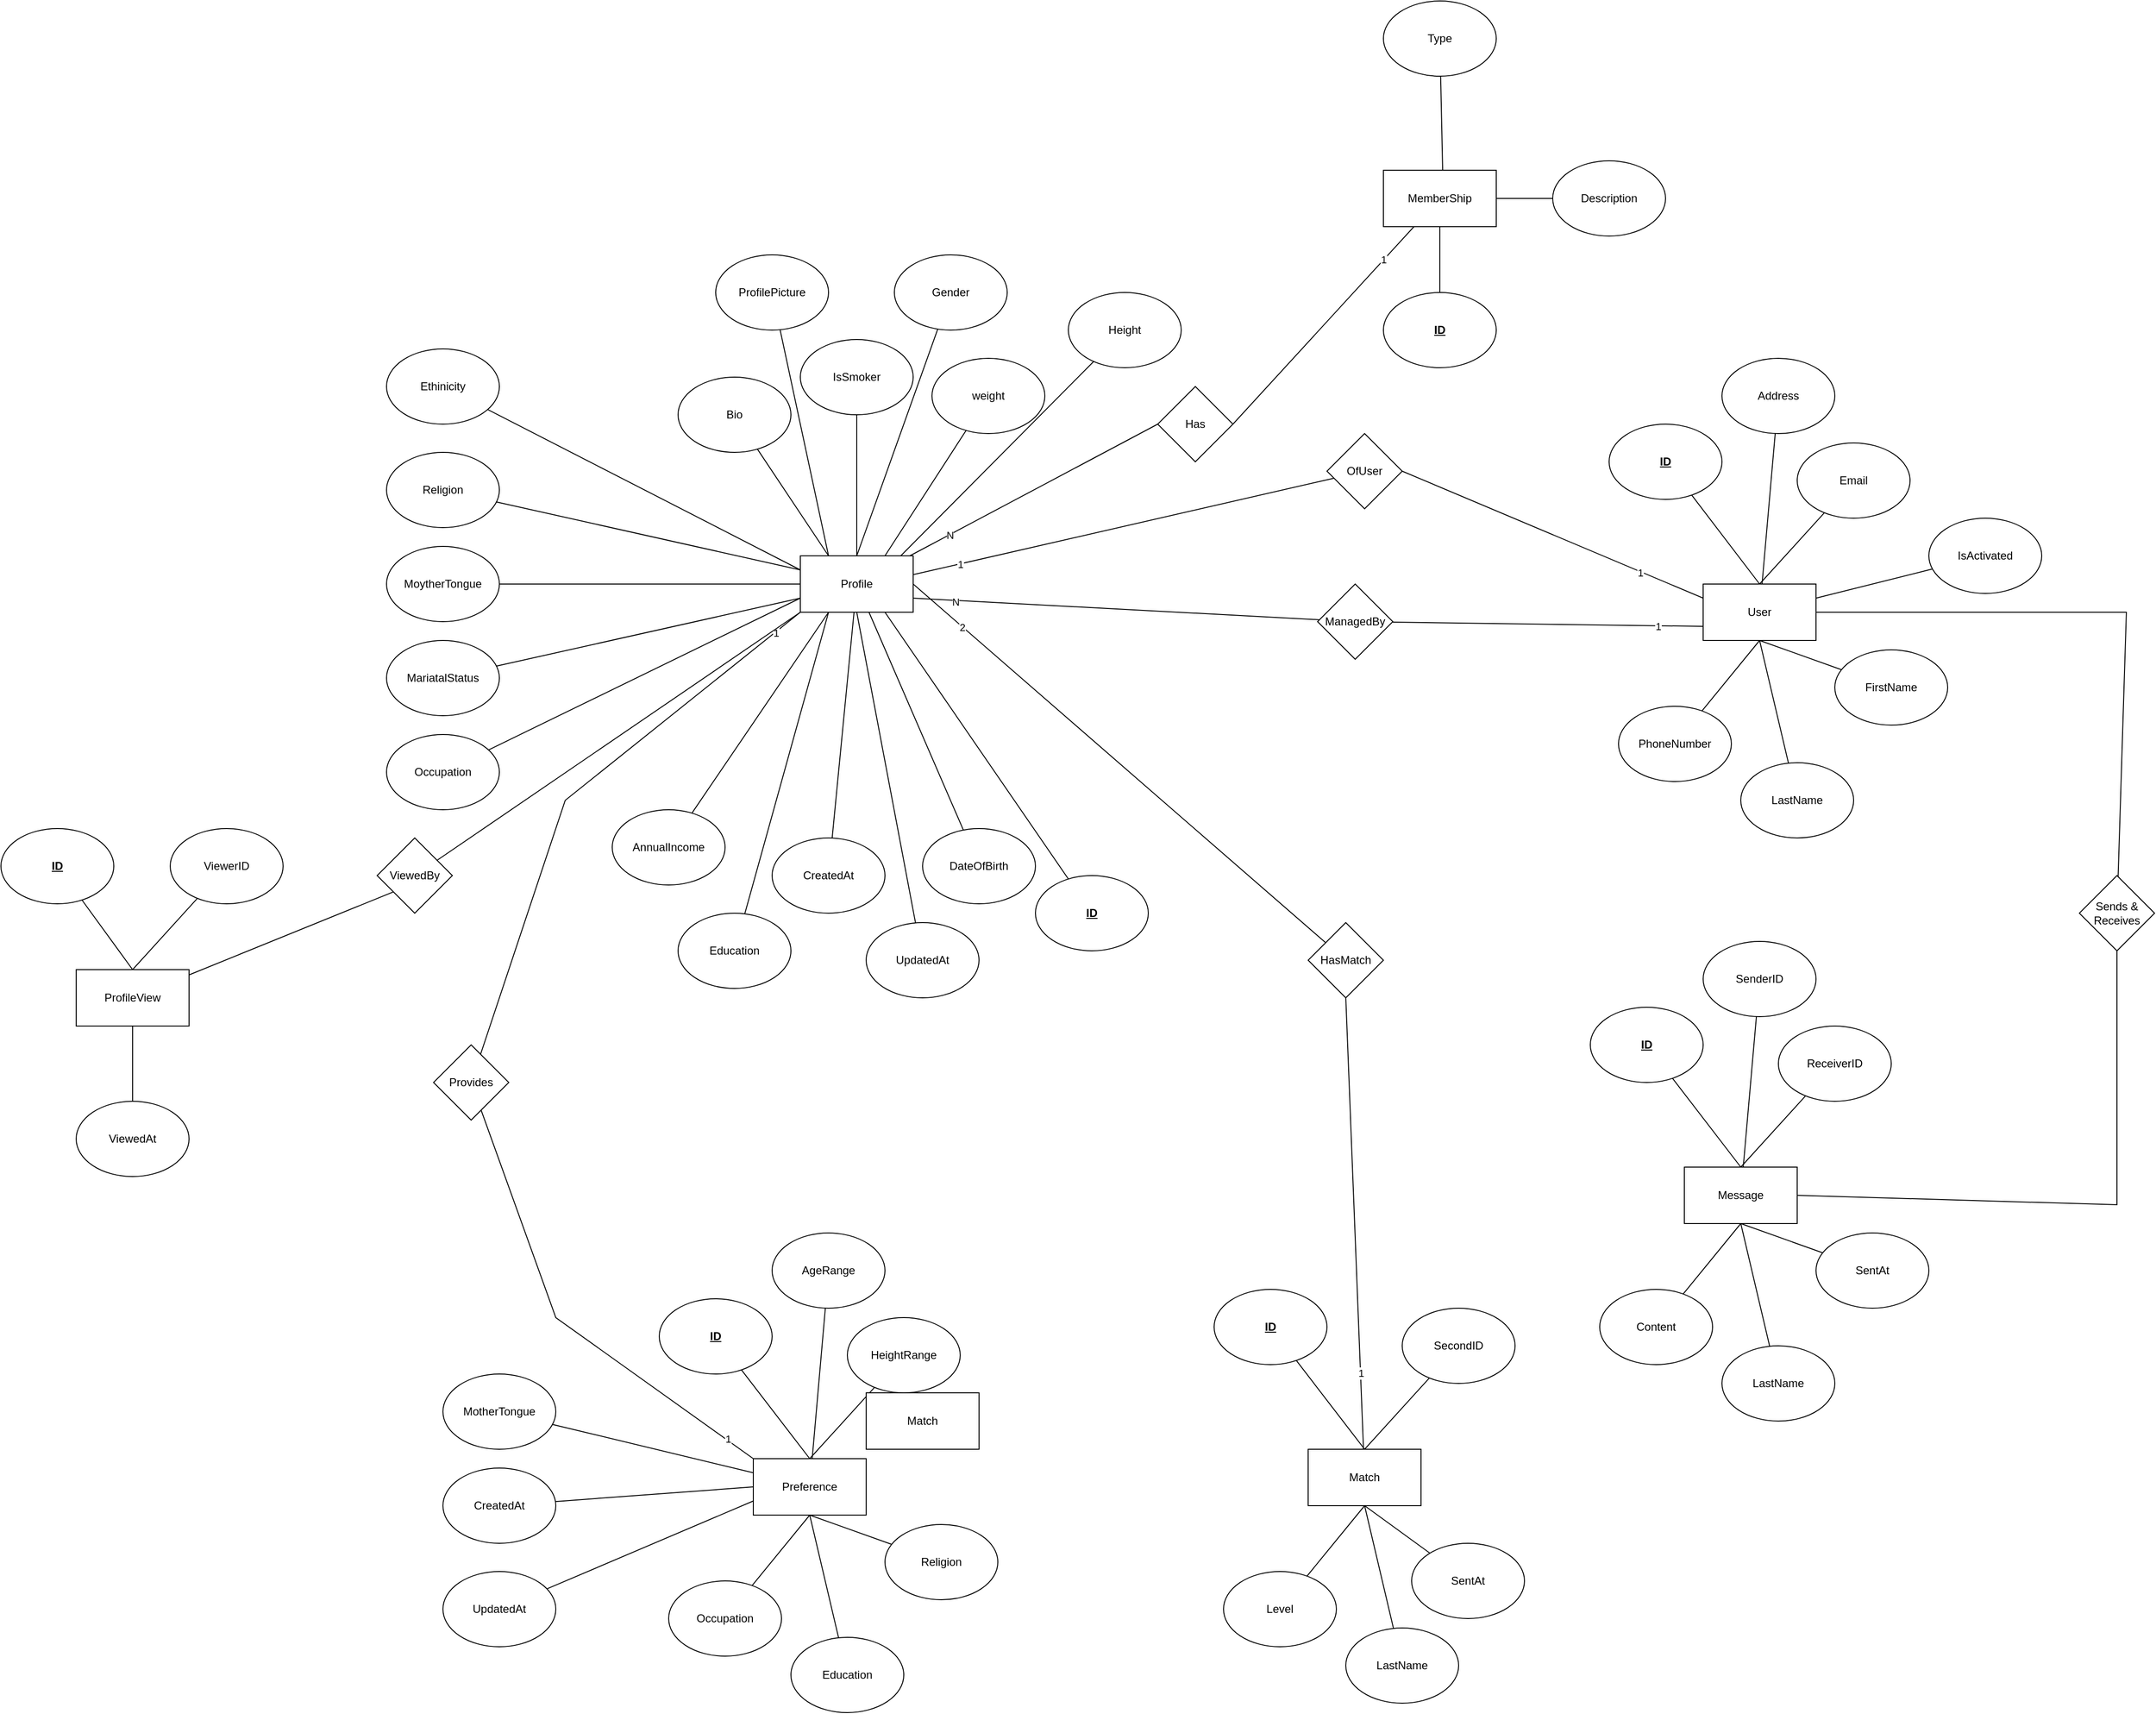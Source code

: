 <mxfile version="24.3.1" type="device">
  <diagram id="R2lEEEUBdFMjLlhIrx00" name="Page-1">
    <mxGraphModel dx="2977" dy="2284" grid="1" gridSize="10" guides="1" tooltips="1" connect="1" arrows="1" fold="1" page="1" pageScale="1" pageWidth="850" pageHeight="1100" math="0" shadow="0" extFonts="Permanent Marker^https://fonts.googleapis.com/css?family=Permanent+Marker">
      <root>
        <mxCell id="0" />
        <mxCell id="1" parent="0" />
        <mxCell id="hpJ25cg99E9ZZXq1IkF3-1" value="Profile" style="rounded=0;whiteSpace=wrap;html=1;" vertex="1" parent="1">
          <mxGeometry x="80" y="520" width="120" height="60" as="geometry" />
        </mxCell>
        <mxCell id="hpJ25cg99E9ZZXq1IkF3-52" style="edgeStyle=none;rounded=0;orthogonalLoop=1;jettySize=auto;html=1;entryX=1;entryY=0.5;entryDx=0;entryDy=0;endArrow=none;endFill=0;exitX=0;exitY=0.25;exitDx=0;exitDy=0;" edge="1" parent="1" source="hpJ25cg99E9ZZXq1IkF3-2" target="hpJ25cg99E9ZZXq1IkF3-50">
          <mxGeometry relative="1" as="geometry" />
        </mxCell>
        <mxCell id="hpJ25cg99E9ZZXq1IkF3-54" value="1" style="edgeLabel;html=1;align=center;verticalAlign=middle;resizable=0;points=[];" vertex="1" connectable="0" parent="hpJ25cg99E9ZZXq1IkF3-52">
          <mxGeometry x="-0.583" y="1" relative="1" as="geometry">
            <mxPoint as="offset" />
          </mxGeometry>
        </mxCell>
        <mxCell id="hpJ25cg99E9ZZXq1IkF3-2" value="User" style="rounded=0;whiteSpace=wrap;html=1;" vertex="1" parent="1">
          <mxGeometry x="1040" y="550" width="120" height="60" as="geometry" />
        </mxCell>
        <mxCell id="hpJ25cg99E9ZZXq1IkF3-32" style="edgeStyle=none;rounded=0;orthogonalLoop=1;jettySize=auto;html=1;entryX=0.75;entryY=1;entryDx=0;entryDy=0;endArrow=none;endFill=0;" edge="1" parent="1" source="hpJ25cg99E9ZZXq1IkF3-3" target="hpJ25cg99E9ZZXq1IkF3-1">
          <mxGeometry relative="1" as="geometry" />
        </mxCell>
        <mxCell id="hpJ25cg99E9ZZXq1IkF3-3" value="&lt;b&gt;&lt;u&gt;ID&lt;/u&gt;&lt;/b&gt;" style="ellipse;whiteSpace=wrap;html=1;" vertex="1" parent="1">
          <mxGeometry x="330" y="860" width="120" height="80" as="geometry" />
        </mxCell>
        <mxCell id="hpJ25cg99E9ZZXq1IkF3-47" style="edgeStyle=none;rounded=0;orthogonalLoop=1;jettySize=auto;html=1;entryX=0.5;entryY=1;entryDx=0;entryDy=0;endArrow=none;endFill=0;" edge="1" parent="1" source="hpJ25cg99E9ZZXq1IkF3-4" target="hpJ25cg99E9ZZXq1IkF3-2">
          <mxGeometry relative="1" as="geometry" />
        </mxCell>
        <mxCell id="hpJ25cg99E9ZZXq1IkF3-4" value="FirstName" style="ellipse;whiteSpace=wrap;html=1;" vertex="1" parent="1">
          <mxGeometry x="1180" y="620" width="120" height="80" as="geometry" />
        </mxCell>
        <mxCell id="hpJ25cg99E9ZZXq1IkF3-42" style="edgeStyle=none;rounded=0;orthogonalLoop=1;jettySize=auto;html=1;entryX=0;entryY=0.25;entryDx=0;entryDy=0;endArrow=none;endFill=0;" edge="1" parent="1" source="hpJ25cg99E9ZZXq1IkF3-5" target="hpJ25cg99E9ZZXq1IkF3-1">
          <mxGeometry relative="1" as="geometry" />
        </mxCell>
        <mxCell id="hpJ25cg99E9ZZXq1IkF3-5" value="Ethinicity" style="ellipse;whiteSpace=wrap;html=1;" vertex="1" parent="1">
          <mxGeometry x="-360" y="300" width="120" height="80" as="geometry" />
        </mxCell>
        <mxCell id="hpJ25cg99E9ZZXq1IkF3-49" style="edgeStyle=none;rounded=0;orthogonalLoop=1;jettySize=auto;html=1;entryX=0.5;entryY=1;entryDx=0;entryDy=0;endArrow=none;endFill=0;" edge="1" parent="1" source="hpJ25cg99E9ZZXq1IkF3-6" target="hpJ25cg99E9ZZXq1IkF3-2">
          <mxGeometry relative="1" as="geometry" />
        </mxCell>
        <mxCell id="hpJ25cg99E9ZZXq1IkF3-6" value="PhoneNumber" style="ellipse;whiteSpace=wrap;html=1;" vertex="1" parent="1">
          <mxGeometry x="950" y="680" width="120" height="80" as="geometry" />
        </mxCell>
        <mxCell id="hpJ25cg99E9ZZXq1IkF3-29" style="edgeStyle=none;rounded=0;orthogonalLoop=1;jettySize=auto;html=1;entryX=0.5;entryY=0;entryDx=0;entryDy=0;endArrow=none;endFill=0;" edge="1" parent="1" source="hpJ25cg99E9ZZXq1IkF3-7" target="hpJ25cg99E9ZZXq1IkF3-1">
          <mxGeometry relative="1" as="geometry" />
        </mxCell>
        <mxCell id="hpJ25cg99E9ZZXq1IkF3-7" value="Gender" style="ellipse;whiteSpace=wrap;html=1;" vertex="1" parent="1">
          <mxGeometry x="180" y="200" width="120" height="80" as="geometry" />
        </mxCell>
        <mxCell id="hpJ25cg99E9ZZXq1IkF3-48" style="edgeStyle=none;rounded=0;orthogonalLoop=1;jettySize=auto;html=1;entryX=0.5;entryY=1;entryDx=0;entryDy=0;endArrow=none;endFill=0;" edge="1" parent="1" source="hpJ25cg99E9ZZXq1IkF3-8" target="hpJ25cg99E9ZZXq1IkF3-2">
          <mxGeometry relative="1" as="geometry" />
        </mxCell>
        <mxCell id="hpJ25cg99E9ZZXq1IkF3-8" value="LastName" style="ellipse;whiteSpace=wrap;html=1;" vertex="1" parent="1">
          <mxGeometry x="1080" y="740" width="120" height="80" as="geometry" />
        </mxCell>
        <mxCell id="hpJ25cg99E9ZZXq1IkF3-33" style="edgeStyle=none;rounded=0;orthogonalLoop=1;jettySize=auto;html=1;endArrow=none;endFill=0;" edge="1" parent="1" source="hpJ25cg99E9ZZXq1IkF3-9" target="hpJ25cg99E9ZZXq1IkF3-1">
          <mxGeometry relative="1" as="geometry" />
        </mxCell>
        <mxCell id="hpJ25cg99E9ZZXq1IkF3-9" value="DateOfBirth" style="ellipse;whiteSpace=wrap;html=1;" vertex="1" parent="1">
          <mxGeometry x="210" y="810" width="120" height="80" as="geometry" />
        </mxCell>
        <mxCell id="hpJ25cg99E9ZZXq1IkF3-45" style="edgeStyle=none;rounded=0;orthogonalLoop=1;jettySize=auto;html=1;entryX=0.5;entryY=0;entryDx=0;entryDy=0;endArrow=none;endFill=0;" edge="1" parent="1" source="hpJ25cg99E9ZZXq1IkF3-10" target="hpJ25cg99E9ZZXq1IkF3-2">
          <mxGeometry relative="1" as="geometry" />
        </mxCell>
        <mxCell id="hpJ25cg99E9ZZXq1IkF3-10" value="Email" style="ellipse;whiteSpace=wrap;html=1;" vertex="1" parent="1">
          <mxGeometry x="1140" y="400" width="120" height="80" as="geometry" />
        </mxCell>
        <mxCell id="hpJ25cg99E9ZZXq1IkF3-41" style="edgeStyle=none;rounded=0;orthogonalLoop=1;jettySize=auto;html=1;entryX=0;entryY=0.25;entryDx=0;entryDy=0;endArrow=none;endFill=0;" edge="1" parent="1" source="hpJ25cg99E9ZZXq1IkF3-11" target="hpJ25cg99E9ZZXq1IkF3-1">
          <mxGeometry relative="1" as="geometry" />
        </mxCell>
        <mxCell id="hpJ25cg99E9ZZXq1IkF3-11" value="Religion" style="ellipse;whiteSpace=wrap;html=1;" vertex="1" parent="1">
          <mxGeometry x="-360" y="410" width="120" height="80" as="geometry" />
        </mxCell>
        <mxCell id="hpJ25cg99E9ZZXq1IkF3-44" style="edgeStyle=none;rounded=0;orthogonalLoop=1;jettySize=auto;html=1;endArrow=none;endFill=0;" edge="1" parent="1" source="hpJ25cg99E9ZZXq1IkF3-12" target="hpJ25cg99E9ZZXq1IkF3-2">
          <mxGeometry relative="1" as="geometry" />
        </mxCell>
        <mxCell id="hpJ25cg99E9ZZXq1IkF3-12" value="Address" style="ellipse;whiteSpace=wrap;html=1;" vertex="1" parent="1">
          <mxGeometry x="1060" y="310" width="120" height="80" as="geometry" />
        </mxCell>
        <mxCell id="hpJ25cg99E9ZZXq1IkF3-40" style="edgeStyle=none;rounded=0;orthogonalLoop=1;jettySize=auto;html=1;entryX=0;entryY=0.5;entryDx=0;entryDy=0;endArrow=none;endFill=0;" edge="1" parent="1" source="hpJ25cg99E9ZZXq1IkF3-13" target="hpJ25cg99E9ZZXq1IkF3-1">
          <mxGeometry relative="1" as="geometry" />
        </mxCell>
        <mxCell id="hpJ25cg99E9ZZXq1IkF3-13" value="MoytherTongue" style="ellipse;whiteSpace=wrap;html=1;" vertex="1" parent="1">
          <mxGeometry x="-360" y="510" width="120" height="80" as="geometry" />
        </mxCell>
        <mxCell id="hpJ25cg99E9ZZXq1IkF3-36" style="edgeStyle=none;rounded=0;orthogonalLoop=1;jettySize=auto;html=1;entryX=0.25;entryY=1;entryDx=0;entryDy=0;endArrow=none;endFill=0;" edge="1" parent="1" source="hpJ25cg99E9ZZXq1IkF3-14" target="hpJ25cg99E9ZZXq1IkF3-1">
          <mxGeometry relative="1" as="geometry" />
        </mxCell>
        <mxCell id="hpJ25cg99E9ZZXq1IkF3-14" value="Education" style="ellipse;whiteSpace=wrap;html=1;" vertex="1" parent="1">
          <mxGeometry x="-50" y="900" width="120" height="80" as="geometry" />
        </mxCell>
        <mxCell id="hpJ25cg99E9ZZXq1IkF3-38" style="edgeStyle=none;rounded=0;orthogonalLoop=1;jettySize=auto;html=1;entryX=0;entryY=0.75;entryDx=0;entryDy=0;endArrow=none;endFill=0;" edge="1" parent="1" source="hpJ25cg99E9ZZXq1IkF3-15" target="hpJ25cg99E9ZZXq1IkF3-1">
          <mxGeometry relative="1" as="geometry" />
        </mxCell>
        <mxCell id="hpJ25cg99E9ZZXq1IkF3-15" value="Occupation" style="ellipse;whiteSpace=wrap;html=1;" vertex="1" parent="1">
          <mxGeometry x="-360" y="710" width="120" height="80" as="geometry" />
        </mxCell>
        <mxCell id="hpJ25cg99E9ZZXq1IkF3-37" style="edgeStyle=none;rounded=0;orthogonalLoop=1;jettySize=auto;html=1;entryX=0.25;entryY=1;entryDx=0;entryDy=0;endArrow=none;endFill=0;" edge="1" parent="1" source="hpJ25cg99E9ZZXq1IkF3-16" target="hpJ25cg99E9ZZXq1IkF3-1">
          <mxGeometry relative="1" as="geometry" />
        </mxCell>
        <mxCell id="hpJ25cg99E9ZZXq1IkF3-16" value="AnnualIncome" style="ellipse;whiteSpace=wrap;html=1;" vertex="1" parent="1">
          <mxGeometry x="-120" y="790" width="120" height="80" as="geometry" />
        </mxCell>
        <mxCell id="hpJ25cg99E9ZZXq1IkF3-31" style="edgeStyle=none;rounded=0;orthogonalLoop=1;jettySize=auto;html=1;entryX=0.888;entryY=0.004;entryDx=0;entryDy=0;endArrow=none;endFill=0;entryPerimeter=0;" edge="1" parent="1" source="hpJ25cg99E9ZZXq1IkF3-17" target="hpJ25cg99E9ZZXq1IkF3-1">
          <mxGeometry relative="1" as="geometry" />
        </mxCell>
        <mxCell id="hpJ25cg99E9ZZXq1IkF3-17" value="Height" style="ellipse;whiteSpace=wrap;html=1;" vertex="1" parent="1">
          <mxGeometry x="365" y="240" width="120" height="80" as="geometry" />
        </mxCell>
        <mxCell id="hpJ25cg99E9ZZXq1IkF3-30" style="edgeStyle=none;rounded=0;orthogonalLoop=1;jettySize=auto;html=1;entryX=0.75;entryY=0;entryDx=0;entryDy=0;endArrow=none;endFill=0;" edge="1" parent="1" source="hpJ25cg99E9ZZXq1IkF3-18" target="hpJ25cg99E9ZZXq1IkF3-1">
          <mxGeometry relative="1" as="geometry" />
        </mxCell>
        <mxCell id="hpJ25cg99E9ZZXq1IkF3-18" value="weight" style="ellipse;whiteSpace=wrap;html=1;" vertex="1" parent="1">
          <mxGeometry x="220" y="310" width="120" height="80" as="geometry" />
        </mxCell>
        <mxCell id="hpJ25cg99E9ZZXq1IkF3-39" style="edgeStyle=none;rounded=0;orthogonalLoop=1;jettySize=auto;html=1;entryX=0;entryY=0.75;entryDx=0;entryDy=0;endArrow=none;endFill=0;" edge="1" parent="1" source="hpJ25cg99E9ZZXq1IkF3-19" target="hpJ25cg99E9ZZXq1IkF3-1">
          <mxGeometry relative="1" as="geometry" />
        </mxCell>
        <mxCell id="hpJ25cg99E9ZZXq1IkF3-19" value="MariatalStatus" style="ellipse;whiteSpace=wrap;html=1;" vertex="1" parent="1">
          <mxGeometry x="-360" y="610" width="120" height="80" as="geometry" />
        </mxCell>
        <mxCell id="hpJ25cg99E9ZZXq1IkF3-27" style="edgeStyle=none;rounded=0;orthogonalLoop=1;jettySize=auto;html=1;entryX=0.25;entryY=0;entryDx=0;entryDy=0;endArrow=none;endFill=0;" edge="1" parent="1" source="hpJ25cg99E9ZZXq1IkF3-20" target="hpJ25cg99E9ZZXq1IkF3-1">
          <mxGeometry relative="1" as="geometry" />
        </mxCell>
        <mxCell id="hpJ25cg99E9ZZXq1IkF3-20" value="ProfilePicture" style="ellipse;whiteSpace=wrap;html=1;" vertex="1" parent="1">
          <mxGeometry x="-10" y="200" width="120" height="80" as="geometry" />
        </mxCell>
        <mxCell id="hpJ25cg99E9ZZXq1IkF3-26" style="edgeStyle=none;rounded=0;orthogonalLoop=1;jettySize=auto;html=1;entryX=0.25;entryY=0;entryDx=0;entryDy=0;endArrow=none;endFill=0;" edge="1" parent="1" source="hpJ25cg99E9ZZXq1IkF3-21" target="hpJ25cg99E9ZZXq1IkF3-1">
          <mxGeometry relative="1" as="geometry" />
        </mxCell>
        <mxCell id="hpJ25cg99E9ZZXq1IkF3-21" value="Bio" style="ellipse;whiteSpace=wrap;html=1;" vertex="1" parent="1">
          <mxGeometry x="-50" y="330" width="120" height="80" as="geometry" />
        </mxCell>
        <mxCell id="hpJ25cg99E9ZZXq1IkF3-35" style="edgeStyle=none;rounded=0;orthogonalLoop=1;jettySize=auto;html=1;endArrow=none;endFill=0;" edge="1" parent="1" source="hpJ25cg99E9ZZXq1IkF3-22" target="hpJ25cg99E9ZZXq1IkF3-1">
          <mxGeometry relative="1" as="geometry" />
        </mxCell>
        <mxCell id="hpJ25cg99E9ZZXq1IkF3-22" value="CreatedAt" style="ellipse;whiteSpace=wrap;html=1;" vertex="1" parent="1">
          <mxGeometry x="50" y="820" width="120" height="80" as="geometry" />
        </mxCell>
        <mxCell id="hpJ25cg99E9ZZXq1IkF3-34" style="edgeStyle=none;rounded=0;orthogonalLoop=1;jettySize=auto;html=1;entryX=0.5;entryY=1;entryDx=0;entryDy=0;endArrow=none;endFill=0;" edge="1" parent="1" source="hpJ25cg99E9ZZXq1IkF3-23" target="hpJ25cg99E9ZZXq1IkF3-1">
          <mxGeometry relative="1" as="geometry" />
        </mxCell>
        <mxCell id="hpJ25cg99E9ZZXq1IkF3-23" value="UpdatedAt" style="ellipse;whiteSpace=wrap;html=1;" vertex="1" parent="1">
          <mxGeometry x="150" y="910" width="120" height="80" as="geometry" />
        </mxCell>
        <mxCell id="hpJ25cg99E9ZZXq1IkF3-28" style="edgeStyle=none;rounded=0;orthogonalLoop=1;jettySize=auto;html=1;entryX=0.5;entryY=0;entryDx=0;entryDy=0;endArrow=none;endFill=0;" edge="1" parent="1" source="hpJ25cg99E9ZZXq1IkF3-24" target="hpJ25cg99E9ZZXq1IkF3-1">
          <mxGeometry relative="1" as="geometry" />
        </mxCell>
        <mxCell id="hpJ25cg99E9ZZXq1IkF3-24" value="IsSmoker" style="ellipse;whiteSpace=wrap;html=1;" vertex="1" parent="1">
          <mxGeometry x="80" y="290" width="120" height="80" as="geometry" />
        </mxCell>
        <mxCell id="hpJ25cg99E9ZZXq1IkF3-25" value="&lt;b&gt;&lt;u&gt;ID&lt;/u&gt;&lt;/b&gt;" style="ellipse;whiteSpace=wrap;html=1;" vertex="1" parent="1">
          <mxGeometry x="940" y="380" width="120" height="80" as="geometry" />
        </mxCell>
        <mxCell id="hpJ25cg99E9ZZXq1IkF3-51" style="edgeStyle=none;rounded=0;orthogonalLoop=1;jettySize=auto;html=1;endArrow=none;endFill=0;" edge="1" parent="1" source="hpJ25cg99E9ZZXq1IkF3-50">
          <mxGeometry relative="1" as="geometry">
            <mxPoint x="200" y="540" as="targetPoint" />
          </mxGeometry>
        </mxCell>
        <mxCell id="hpJ25cg99E9ZZXq1IkF3-53" value="1" style="edgeLabel;html=1;align=center;verticalAlign=middle;resizable=0;points=[];" vertex="1" connectable="0" parent="hpJ25cg99E9ZZXq1IkF3-51">
          <mxGeometry x="0.779" relative="1" as="geometry">
            <mxPoint as="offset" />
          </mxGeometry>
        </mxCell>
        <mxCell id="hpJ25cg99E9ZZXq1IkF3-50" value="OfUser" style="rhombus;whiteSpace=wrap;html=1;" vertex="1" parent="1">
          <mxGeometry x="640" y="390" width="80" height="80" as="geometry" />
        </mxCell>
        <mxCell id="hpJ25cg99E9ZZXq1IkF3-56" style="edgeStyle=none;rounded=0;orthogonalLoop=1;jettySize=auto;html=1;entryX=0;entryY=0.75;entryDx=0;entryDy=0;endArrow=none;endFill=0;" edge="1" parent="1" source="hpJ25cg99E9ZZXq1IkF3-55" target="hpJ25cg99E9ZZXq1IkF3-2">
          <mxGeometry relative="1" as="geometry" />
        </mxCell>
        <mxCell id="hpJ25cg99E9ZZXq1IkF3-58" value="1" style="edgeLabel;html=1;align=center;verticalAlign=middle;resizable=0;points=[];" vertex="1" connectable="0" parent="hpJ25cg99E9ZZXq1IkF3-56">
          <mxGeometry x="0.712" relative="1" as="geometry">
            <mxPoint x="-1" as="offset" />
          </mxGeometry>
        </mxCell>
        <mxCell id="hpJ25cg99E9ZZXq1IkF3-55" value="ManagedBy" style="rhombus;whiteSpace=wrap;html=1;" vertex="1" parent="1">
          <mxGeometry x="630" y="550" width="80" height="80" as="geometry" />
        </mxCell>
        <mxCell id="hpJ25cg99E9ZZXq1IkF3-57" style="edgeStyle=none;rounded=0;orthogonalLoop=1;jettySize=auto;html=1;entryX=1;entryY=0.75;entryDx=0;entryDy=0;endArrow=none;endFill=0;" edge="1" parent="1" source="hpJ25cg99E9ZZXq1IkF3-55" target="hpJ25cg99E9ZZXq1IkF3-1">
          <mxGeometry relative="1" as="geometry" />
        </mxCell>
        <mxCell id="hpJ25cg99E9ZZXq1IkF3-59" value="N" style="edgeLabel;html=1;align=center;verticalAlign=middle;resizable=0;points=[];" vertex="1" connectable="0" parent="hpJ25cg99E9ZZXq1IkF3-57">
          <mxGeometry x="0.791" y="1" relative="1" as="geometry">
            <mxPoint as="offset" />
          </mxGeometry>
        </mxCell>
        <mxCell id="hpJ25cg99E9ZZXq1IkF3-74" value="Preference" style="rounded=0;whiteSpace=wrap;html=1;" vertex="1" parent="1">
          <mxGeometry x="30" y="1480" width="120" height="60" as="geometry" />
        </mxCell>
        <mxCell id="hpJ25cg99E9ZZXq1IkF3-75" style="edgeStyle=none;rounded=0;orthogonalLoop=1;jettySize=auto;html=1;entryX=0.5;entryY=1;entryDx=0;entryDy=0;endArrow=none;endFill=0;" edge="1" source="hpJ25cg99E9ZZXq1IkF3-76" target="hpJ25cg99E9ZZXq1IkF3-74" parent="1">
          <mxGeometry relative="1" as="geometry" />
        </mxCell>
        <mxCell id="hpJ25cg99E9ZZXq1IkF3-76" value="Religion" style="ellipse;whiteSpace=wrap;html=1;" vertex="1" parent="1">
          <mxGeometry x="170" y="1550" width="120" height="80" as="geometry" />
        </mxCell>
        <mxCell id="hpJ25cg99E9ZZXq1IkF3-77" style="edgeStyle=none;rounded=0;orthogonalLoop=1;jettySize=auto;html=1;entryX=0.5;entryY=1;entryDx=0;entryDy=0;endArrow=none;endFill=0;" edge="1" source="hpJ25cg99E9ZZXq1IkF3-78" target="hpJ25cg99E9ZZXq1IkF3-74" parent="1">
          <mxGeometry relative="1" as="geometry" />
        </mxCell>
        <mxCell id="hpJ25cg99E9ZZXq1IkF3-78" value="Occupation" style="ellipse;whiteSpace=wrap;html=1;" vertex="1" parent="1">
          <mxGeometry x="-60" y="1610" width="120" height="80" as="geometry" />
        </mxCell>
        <mxCell id="hpJ25cg99E9ZZXq1IkF3-79" style="edgeStyle=none;rounded=0;orthogonalLoop=1;jettySize=auto;html=1;entryX=0.5;entryY=1;entryDx=0;entryDy=0;endArrow=none;endFill=0;" edge="1" source="hpJ25cg99E9ZZXq1IkF3-80" target="hpJ25cg99E9ZZXq1IkF3-74" parent="1">
          <mxGeometry relative="1" as="geometry" />
        </mxCell>
        <mxCell id="hpJ25cg99E9ZZXq1IkF3-80" value="Education" style="ellipse;whiteSpace=wrap;html=1;" vertex="1" parent="1">
          <mxGeometry x="70" y="1670" width="120" height="80" as="geometry" />
        </mxCell>
        <mxCell id="hpJ25cg99E9ZZXq1IkF3-81" style="edgeStyle=none;rounded=0;orthogonalLoop=1;jettySize=auto;html=1;entryX=0.5;entryY=0;entryDx=0;entryDy=0;endArrow=none;endFill=0;" edge="1" source="hpJ25cg99E9ZZXq1IkF3-82" target="hpJ25cg99E9ZZXq1IkF3-74" parent="1">
          <mxGeometry relative="1" as="geometry" />
        </mxCell>
        <mxCell id="hpJ25cg99E9ZZXq1IkF3-82" value="HeightRange" style="ellipse;whiteSpace=wrap;html=1;" vertex="1" parent="1">
          <mxGeometry x="130" y="1330" width="120" height="80" as="geometry" />
        </mxCell>
        <mxCell id="hpJ25cg99E9ZZXq1IkF3-83" style="edgeStyle=none;rounded=0;orthogonalLoop=1;jettySize=auto;html=1;endArrow=none;endFill=0;" edge="1" source="hpJ25cg99E9ZZXq1IkF3-84" target="hpJ25cg99E9ZZXq1IkF3-74" parent="1">
          <mxGeometry relative="1" as="geometry" />
        </mxCell>
        <mxCell id="hpJ25cg99E9ZZXq1IkF3-84" value="AgeRange" style="ellipse;whiteSpace=wrap;html=1;" vertex="1" parent="1">
          <mxGeometry x="50" y="1240" width="120" height="80" as="geometry" />
        </mxCell>
        <mxCell id="hpJ25cg99E9ZZXq1IkF3-85" style="edgeStyle=none;rounded=0;orthogonalLoop=1;jettySize=auto;html=1;entryX=0.5;entryY=0;entryDx=0;entryDy=0;endArrow=none;endFill=0;" edge="1" source="hpJ25cg99E9ZZXq1IkF3-86" target="hpJ25cg99E9ZZXq1IkF3-74" parent="1">
          <mxGeometry relative="1" as="geometry" />
        </mxCell>
        <mxCell id="hpJ25cg99E9ZZXq1IkF3-86" value="&lt;b&gt;&lt;u&gt;ID&lt;/u&gt;&lt;/b&gt;" style="ellipse;whiteSpace=wrap;html=1;" vertex="1" parent="1">
          <mxGeometry x="-70" y="1310" width="120" height="80" as="geometry" />
        </mxCell>
        <mxCell id="hpJ25cg99E9ZZXq1IkF3-90" style="edgeStyle=none;rounded=0;orthogonalLoop=1;jettySize=auto;html=1;entryX=0;entryY=0.5;entryDx=0;entryDy=0;endArrow=none;endFill=0;" edge="1" parent="1" source="hpJ25cg99E9ZZXq1IkF3-87" target="hpJ25cg99E9ZZXq1IkF3-74">
          <mxGeometry relative="1" as="geometry" />
        </mxCell>
        <mxCell id="hpJ25cg99E9ZZXq1IkF3-87" value="CreatedAt" style="ellipse;whiteSpace=wrap;html=1;" vertex="1" parent="1">
          <mxGeometry x="-300" y="1490" width="120" height="80" as="geometry" />
        </mxCell>
        <mxCell id="hpJ25cg99E9ZZXq1IkF3-91" style="edgeStyle=none;rounded=0;orthogonalLoop=1;jettySize=auto;html=1;entryX=0;entryY=0.25;entryDx=0;entryDy=0;endArrow=none;endFill=0;" edge="1" parent="1" source="hpJ25cg99E9ZZXq1IkF3-88" target="hpJ25cg99E9ZZXq1IkF3-74">
          <mxGeometry relative="1" as="geometry" />
        </mxCell>
        <mxCell id="hpJ25cg99E9ZZXq1IkF3-88" value="MotherTongue" style="ellipse;whiteSpace=wrap;html=1;" vertex="1" parent="1">
          <mxGeometry x="-300" y="1390" width="120" height="80" as="geometry" />
        </mxCell>
        <mxCell id="hpJ25cg99E9ZZXq1IkF3-92" style="edgeStyle=none;rounded=0;orthogonalLoop=1;jettySize=auto;html=1;entryX=0;entryY=0.75;entryDx=0;entryDy=0;endArrow=none;endFill=0;" edge="1" parent="1" source="hpJ25cg99E9ZZXq1IkF3-89" target="hpJ25cg99E9ZZXq1IkF3-74">
          <mxGeometry relative="1" as="geometry" />
        </mxCell>
        <mxCell id="hpJ25cg99E9ZZXq1IkF3-89" value="UpdatedAt" style="ellipse;whiteSpace=wrap;html=1;" vertex="1" parent="1">
          <mxGeometry x="-300" y="1600" width="120" height="80" as="geometry" />
        </mxCell>
        <mxCell id="hpJ25cg99E9ZZXq1IkF3-109" style="edgeStyle=none;rounded=0;orthogonalLoop=1;jettySize=auto;html=1;entryX=0;entryY=1;entryDx=0;entryDy=0;endArrow=none;endFill=0;" edge="1" parent="1" source="hpJ25cg99E9ZZXq1IkF3-108" target="hpJ25cg99E9ZZXq1IkF3-1">
          <mxGeometry relative="1" as="geometry">
            <Array as="points">
              <mxPoint x="-170" y="780" />
            </Array>
          </mxGeometry>
        </mxCell>
        <mxCell id="hpJ25cg99E9ZZXq1IkF3-111" value="1" style="edgeLabel;html=1;align=center;verticalAlign=middle;resizable=0;points=[];" vertex="1" connectable="0" parent="hpJ25cg99E9ZZXq1IkF3-109">
          <mxGeometry x="0.886" y="-1" relative="1" as="geometry">
            <mxPoint as="offset" />
          </mxGeometry>
        </mxCell>
        <mxCell id="hpJ25cg99E9ZZXq1IkF3-110" style="edgeStyle=none;rounded=0;orthogonalLoop=1;jettySize=auto;html=1;entryX=0;entryY=0;entryDx=0;entryDy=0;endArrow=none;endFill=0;" edge="1" parent="1" source="hpJ25cg99E9ZZXq1IkF3-108" target="hpJ25cg99E9ZZXq1IkF3-74">
          <mxGeometry relative="1" as="geometry">
            <Array as="points">
              <mxPoint x="-180" y="1330" />
            </Array>
          </mxGeometry>
        </mxCell>
        <mxCell id="hpJ25cg99E9ZZXq1IkF3-112" value="1" style="edgeLabel;html=1;align=center;verticalAlign=middle;resizable=0;points=[];" vertex="1" connectable="0" parent="hpJ25cg99E9ZZXq1IkF3-110">
          <mxGeometry x="0.859" y="2" relative="1" as="geometry">
            <mxPoint as="offset" />
          </mxGeometry>
        </mxCell>
        <mxCell id="hpJ25cg99E9ZZXq1IkF3-108" value="Provides" style="rhombus;whiteSpace=wrap;html=1;" vertex="1" parent="1">
          <mxGeometry x="-310" y="1040" width="80" height="80" as="geometry" />
        </mxCell>
        <mxCell id="hpJ25cg99E9ZZXq1IkF3-115" value="Message" style="rounded=0;whiteSpace=wrap;html=1;" vertex="1" parent="1">
          <mxGeometry x="1020" y="1170" width="120" height="60" as="geometry" />
        </mxCell>
        <mxCell id="hpJ25cg99E9ZZXq1IkF3-116" style="edgeStyle=none;rounded=0;orthogonalLoop=1;jettySize=auto;html=1;entryX=0.5;entryY=1;entryDx=0;entryDy=0;endArrow=none;endFill=0;" edge="1" parent="1" source="hpJ25cg99E9ZZXq1IkF3-117" target="hpJ25cg99E9ZZXq1IkF3-115">
          <mxGeometry relative="1" as="geometry" />
        </mxCell>
        <mxCell id="hpJ25cg99E9ZZXq1IkF3-117" value="SentAt" style="ellipse;whiteSpace=wrap;html=1;" vertex="1" parent="1">
          <mxGeometry x="1160" y="1240" width="120" height="80" as="geometry" />
        </mxCell>
        <mxCell id="hpJ25cg99E9ZZXq1IkF3-118" style="edgeStyle=none;rounded=0;orthogonalLoop=1;jettySize=auto;html=1;entryX=0.5;entryY=1;entryDx=0;entryDy=0;endArrow=none;endFill=0;" edge="1" parent="1" source="hpJ25cg99E9ZZXq1IkF3-119" target="hpJ25cg99E9ZZXq1IkF3-115">
          <mxGeometry relative="1" as="geometry" />
        </mxCell>
        <mxCell id="hpJ25cg99E9ZZXq1IkF3-119" value="Content" style="ellipse;whiteSpace=wrap;html=1;" vertex="1" parent="1">
          <mxGeometry x="930" y="1300" width="120" height="80" as="geometry" />
        </mxCell>
        <mxCell id="hpJ25cg99E9ZZXq1IkF3-120" style="edgeStyle=none;rounded=0;orthogonalLoop=1;jettySize=auto;html=1;entryX=0.5;entryY=1;entryDx=0;entryDy=0;endArrow=none;endFill=0;" edge="1" parent="1" source="hpJ25cg99E9ZZXq1IkF3-121" target="hpJ25cg99E9ZZXq1IkF3-115">
          <mxGeometry relative="1" as="geometry" />
        </mxCell>
        <mxCell id="hpJ25cg99E9ZZXq1IkF3-121" value="LastName" style="ellipse;whiteSpace=wrap;html=1;" vertex="1" parent="1">
          <mxGeometry x="1060" y="1360" width="120" height="80" as="geometry" />
        </mxCell>
        <mxCell id="hpJ25cg99E9ZZXq1IkF3-122" style="edgeStyle=none;rounded=0;orthogonalLoop=1;jettySize=auto;html=1;entryX=0.5;entryY=0;entryDx=0;entryDy=0;endArrow=none;endFill=0;" edge="1" parent="1" source="hpJ25cg99E9ZZXq1IkF3-123" target="hpJ25cg99E9ZZXq1IkF3-115">
          <mxGeometry relative="1" as="geometry" />
        </mxCell>
        <mxCell id="hpJ25cg99E9ZZXq1IkF3-123" value="ReceiverID" style="ellipse;whiteSpace=wrap;html=1;" vertex="1" parent="1">
          <mxGeometry x="1120" y="1020" width="120" height="80" as="geometry" />
        </mxCell>
        <mxCell id="hpJ25cg99E9ZZXq1IkF3-124" style="edgeStyle=none;rounded=0;orthogonalLoop=1;jettySize=auto;html=1;endArrow=none;endFill=0;" edge="1" parent="1" source="hpJ25cg99E9ZZXq1IkF3-125" target="hpJ25cg99E9ZZXq1IkF3-115">
          <mxGeometry relative="1" as="geometry" />
        </mxCell>
        <mxCell id="hpJ25cg99E9ZZXq1IkF3-125" value="SenderID" style="ellipse;whiteSpace=wrap;html=1;" vertex="1" parent="1">
          <mxGeometry x="1040" y="930" width="120" height="80" as="geometry" />
        </mxCell>
        <mxCell id="hpJ25cg99E9ZZXq1IkF3-126" style="edgeStyle=none;rounded=0;orthogonalLoop=1;jettySize=auto;html=1;entryX=0.5;entryY=0;entryDx=0;entryDy=0;endArrow=none;endFill=0;" edge="1" parent="1" source="hpJ25cg99E9ZZXq1IkF3-127" target="hpJ25cg99E9ZZXq1IkF3-115">
          <mxGeometry relative="1" as="geometry" />
        </mxCell>
        <mxCell id="hpJ25cg99E9ZZXq1IkF3-127" value="&lt;b&gt;&lt;u&gt;ID&lt;/u&gt;&lt;/b&gt;" style="ellipse;whiteSpace=wrap;html=1;" vertex="1" parent="1">
          <mxGeometry x="920" y="1000" width="120" height="80" as="geometry" />
        </mxCell>
        <mxCell id="hpJ25cg99E9ZZXq1IkF3-130" style="edgeStyle=none;rounded=0;orthogonalLoop=1;jettySize=auto;html=1;entryX=1;entryY=0.5;entryDx=0;entryDy=0;endArrow=none;endFill=0;" edge="1" parent="1" source="hpJ25cg99E9ZZXq1IkF3-129" target="hpJ25cg99E9ZZXq1IkF3-2">
          <mxGeometry relative="1" as="geometry">
            <Array as="points">
              <mxPoint x="1490" y="580" />
            </Array>
          </mxGeometry>
        </mxCell>
        <mxCell id="hpJ25cg99E9ZZXq1IkF3-131" style="edgeStyle=none;rounded=0;orthogonalLoop=1;jettySize=auto;html=1;entryX=1;entryY=0.5;entryDx=0;entryDy=0;endArrow=none;endFill=0;" edge="1" parent="1" source="hpJ25cg99E9ZZXq1IkF3-129" target="hpJ25cg99E9ZZXq1IkF3-115">
          <mxGeometry relative="1" as="geometry">
            <Array as="points">
              <mxPoint x="1480" y="1210" />
            </Array>
          </mxGeometry>
        </mxCell>
        <mxCell id="hpJ25cg99E9ZZXq1IkF3-129" value="Sends &amp;amp; Receives" style="rhombus;whiteSpace=wrap;html=1;" vertex="1" parent="1">
          <mxGeometry x="1440" y="860" width="80" height="80" as="geometry" />
        </mxCell>
        <mxCell id="hpJ25cg99E9ZZXq1IkF3-133" style="edgeStyle=none;rounded=0;orthogonalLoop=1;jettySize=auto;html=1;entryX=1;entryY=0.25;entryDx=0;entryDy=0;endArrow=none;endFill=0;" edge="1" parent="1" source="hpJ25cg99E9ZZXq1IkF3-132" target="hpJ25cg99E9ZZXq1IkF3-2">
          <mxGeometry relative="1" as="geometry" />
        </mxCell>
        <mxCell id="hpJ25cg99E9ZZXq1IkF3-132" value="IsActivated" style="ellipse;whiteSpace=wrap;html=1;" vertex="1" parent="1">
          <mxGeometry x="1280" y="480" width="120" height="80" as="geometry" />
        </mxCell>
        <mxCell id="hpJ25cg99E9ZZXq1IkF3-149" style="edgeStyle=none;rounded=0;orthogonalLoop=1;jettySize=auto;html=1;entryX=1;entryY=0.5;entryDx=0;entryDy=0;endArrow=none;endFill=0;" edge="1" parent="1" source="hpJ25cg99E9ZZXq1IkF3-136" target="hpJ25cg99E9ZZXq1IkF3-150">
          <mxGeometry relative="1" as="geometry" />
        </mxCell>
        <mxCell id="hpJ25cg99E9ZZXq1IkF3-153" value="1" style="edgeLabel;html=1;align=center;verticalAlign=middle;resizable=0;points=[];" vertex="1" connectable="0" parent="hpJ25cg99E9ZZXq1IkF3-149">
          <mxGeometry x="-0.659" y="-2" relative="1" as="geometry">
            <mxPoint x="1" as="offset" />
          </mxGeometry>
        </mxCell>
        <mxCell id="hpJ25cg99E9ZZXq1IkF3-136" value="MemberShip" style="rounded=0;whiteSpace=wrap;html=1;" vertex="1" parent="1">
          <mxGeometry x="700" y="110" width="120" height="60" as="geometry" />
        </mxCell>
        <mxCell id="hpJ25cg99E9ZZXq1IkF3-141" style="edgeStyle=none;rounded=0;orthogonalLoop=1;jettySize=auto;html=1;endArrow=none;endFill=0;exitX=0.731;exitY=0.941;exitDx=0;exitDy=0;exitPerimeter=0;" edge="1" parent="1" source="hpJ25cg99E9ZZXq1IkF3-25">
          <mxGeometry relative="1" as="geometry">
            <mxPoint x="1100" y="550" as="targetPoint" />
            <mxPoint x="1037.379" y="465.593" as="sourcePoint" />
          </mxGeometry>
        </mxCell>
        <mxCell id="hpJ25cg99E9ZZXq1IkF3-143" style="edgeStyle=none;rounded=0;orthogonalLoop=1;jettySize=auto;html=1;entryX=1;entryY=0.5;entryDx=0;entryDy=0;endArrow=none;endFill=0;" edge="1" source="hpJ25cg99E9ZZXq1IkF3-144" parent="1" target="hpJ25cg99E9ZZXq1IkF3-136">
          <mxGeometry relative="1" as="geometry">
            <mxPoint x="760" y="110" as="targetPoint" />
          </mxGeometry>
        </mxCell>
        <mxCell id="hpJ25cg99E9ZZXq1IkF3-144" value="Description" style="ellipse;whiteSpace=wrap;html=1;" vertex="1" parent="1">
          <mxGeometry x="880" y="100" width="120" height="80" as="geometry" />
        </mxCell>
        <mxCell id="hpJ25cg99E9ZZXq1IkF3-145" style="edgeStyle=none;rounded=0;orthogonalLoop=1;jettySize=auto;html=1;endArrow=none;endFill=0;" edge="1" source="hpJ25cg99E9ZZXq1IkF3-146" parent="1">
          <mxGeometry relative="1" as="geometry">
            <mxPoint x="763" y="110" as="targetPoint" />
          </mxGeometry>
        </mxCell>
        <mxCell id="hpJ25cg99E9ZZXq1IkF3-146" value="Type" style="ellipse;whiteSpace=wrap;html=1;" vertex="1" parent="1">
          <mxGeometry x="700" y="-70" width="120" height="80" as="geometry" />
        </mxCell>
        <mxCell id="hpJ25cg99E9ZZXq1IkF3-147" style="edgeStyle=none;rounded=0;orthogonalLoop=1;jettySize=auto;html=1;entryX=0.5;entryY=1;entryDx=0;entryDy=0;endArrow=none;endFill=0;" edge="1" source="hpJ25cg99E9ZZXq1IkF3-148" parent="1" target="hpJ25cg99E9ZZXq1IkF3-136">
          <mxGeometry relative="1" as="geometry">
            <mxPoint x="760" y="110" as="targetPoint" />
          </mxGeometry>
        </mxCell>
        <mxCell id="hpJ25cg99E9ZZXq1IkF3-148" value="&lt;b&gt;&lt;u&gt;ID&lt;/u&gt;&lt;/b&gt;" style="ellipse;whiteSpace=wrap;html=1;" vertex="1" parent="1">
          <mxGeometry x="700" y="240" width="120" height="80" as="geometry" />
        </mxCell>
        <mxCell id="hpJ25cg99E9ZZXq1IkF3-151" style="edgeStyle=none;rounded=0;orthogonalLoop=1;jettySize=auto;html=1;endArrow=none;endFill=0;exitX=0;exitY=0.5;exitDx=0;exitDy=0;" edge="1" parent="1" source="hpJ25cg99E9ZZXq1IkF3-150" target="hpJ25cg99E9ZZXq1IkF3-1">
          <mxGeometry relative="1" as="geometry" />
        </mxCell>
        <mxCell id="hpJ25cg99E9ZZXq1IkF3-152" value="N" style="edgeLabel;html=1;align=center;verticalAlign=middle;resizable=0;points=[];" vertex="1" connectable="0" parent="hpJ25cg99E9ZZXq1IkF3-151">
          <mxGeometry x="0.681" relative="1" as="geometry">
            <mxPoint as="offset" />
          </mxGeometry>
        </mxCell>
        <mxCell id="hpJ25cg99E9ZZXq1IkF3-150" value="Has" style="rhombus;whiteSpace=wrap;html=1;" vertex="1" parent="1">
          <mxGeometry x="460" y="340" width="80" height="80" as="geometry" />
        </mxCell>
        <mxCell id="hpJ25cg99E9ZZXq1IkF3-155" value="Match" style="rounded=0;whiteSpace=wrap;html=1;" vertex="1" parent="1">
          <mxGeometry x="150" y="1410" width="120" height="60" as="geometry" />
        </mxCell>
        <mxCell id="hpJ25cg99E9ZZXq1IkF3-156" value="&lt;b&gt;&lt;u&gt;ID&lt;/u&gt;&lt;/b&gt;" style="ellipse;whiteSpace=wrap;html=1;" vertex="1" parent="1">
          <mxGeometry x="520" y="1300" width="120" height="80" as="geometry" />
        </mxCell>
        <mxCell id="hpJ25cg99E9ZZXq1IkF3-158" value="SecondID" style="ellipse;whiteSpace=wrap;html=1;" vertex="1" parent="1">
          <mxGeometry x="720" y="1320" width="120" height="80" as="geometry" />
        </mxCell>
        <mxCell id="hpJ25cg99E9ZZXq1IkF3-159" style="edgeStyle=none;rounded=0;orthogonalLoop=1;jettySize=auto;html=1;endArrow=none;endFill=0;exitX=0.5;exitY=1;exitDx=0;exitDy=0;" edge="1" source="hpJ25cg99E9ZZXq1IkF3-170" target="hpJ25cg99E9ZZXq1IkF3-162" parent="1">
          <mxGeometry relative="1" as="geometry">
            <mxPoint x="696.755" y="1309.941" as="sourcePoint" />
          </mxGeometry>
        </mxCell>
        <mxCell id="hpJ25cg99E9ZZXq1IkF3-173" value="1" style="edgeLabel;html=1;align=center;verticalAlign=middle;resizable=0;points=[];" vertex="1" connectable="0" parent="hpJ25cg99E9ZZXq1IkF3-159">
          <mxGeometry x="0.663" relative="1" as="geometry">
            <mxPoint as="offset" />
          </mxGeometry>
        </mxCell>
        <mxCell id="hpJ25cg99E9ZZXq1IkF3-179" style="edgeStyle=none;rounded=0;orthogonalLoop=1;jettySize=auto;html=1;entryX=0.5;entryY=0;entryDx=0;entryDy=0;endArrow=none;endFill=0;" edge="1" source="hpJ25cg99E9ZZXq1IkF3-177" target="hpJ25cg99E9ZZXq1IkF3-181" parent="hpJ25cg99E9ZZXq1IkF3-159">
          <mxGeometry relative="1" as="geometry" />
        </mxCell>
        <mxCell id="hpJ25cg99E9ZZXq1IkF3-160" style="edgeStyle=none;rounded=0;orthogonalLoop=1;jettySize=auto;html=1;entryX=0.5;entryY=0;entryDx=0;entryDy=0;endArrow=none;endFill=0;" edge="1" source="hpJ25cg99E9ZZXq1IkF3-156" target="hpJ25cg99E9ZZXq1IkF3-162" parent="1">
          <mxGeometry relative="1" as="geometry" />
        </mxCell>
        <mxCell id="hpJ25cg99E9ZZXq1IkF3-161" style="edgeStyle=none;rounded=0;orthogonalLoop=1;jettySize=auto;html=1;entryX=0.5;entryY=0;entryDx=0;entryDy=0;endArrow=none;endFill=0;" edge="1" source="hpJ25cg99E9ZZXq1IkF3-158" target="hpJ25cg99E9ZZXq1IkF3-162" parent="1">
          <mxGeometry relative="1" as="geometry" />
        </mxCell>
        <mxCell id="hpJ25cg99E9ZZXq1IkF3-162" value="Match" style="rounded=0;whiteSpace=wrap;html=1;" vertex="1" parent="1">
          <mxGeometry x="620" y="1470" width="120" height="60" as="geometry" />
        </mxCell>
        <mxCell id="hpJ25cg99E9ZZXq1IkF3-163" value="Level" style="ellipse;whiteSpace=wrap;html=1;" vertex="1" parent="1">
          <mxGeometry x="530" y="1600" width="120" height="80" as="geometry" />
        </mxCell>
        <mxCell id="hpJ25cg99E9ZZXq1IkF3-164" style="edgeStyle=none;rounded=0;orthogonalLoop=1;jettySize=auto;html=1;entryX=0.5;entryY=1;entryDx=0;entryDy=0;endArrow=none;endFill=0;" edge="1" source="hpJ25cg99E9ZZXq1IkF3-163" target="hpJ25cg99E9ZZXq1IkF3-162" parent="1">
          <mxGeometry relative="1" as="geometry" />
        </mxCell>
        <mxCell id="hpJ25cg99E9ZZXq1IkF3-165" style="edgeStyle=none;rounded=0;orthogonalLoop=1;jettySize=auto;html=1;entryX=0.5;entryY=1;entryDx=0;entryDy=0;endArrow=none;endFill=0;" edge="1" source="hpJ25cg99E9ZZXq1IkF3-166" target="hpJ25cg99E9ZZXq1IkF3-162" parent="1">
          <mxGeometry relative="1" as="geometry" />
        </mxCell>
        <mxCell id="hpJ25cg99E9ZZXq1IkF3-166" value="LastName" style="ellipse;whiteSpace=wrap;html=1;" vertex="1" parent="1">
          <mxGeometry x="660" y="1660" width="120" height="80" as="geometry" />
        </mxCell>
        <mxCell id="hpJ25cg99E9ZZXq1IkF3-167" value="SentAt" style="ellipse;whiteSpace=wrap;html=1;" vertex="1" parent="1">
          <mxGeometry x="730" y="1570" width="120" height="80" as="geometry" />
        </mxCell>
        <mxCell id="hpJ25cg99E9ZZXq1IkF3-168" style="edgeStyle=none;rounded=0;orthogonalLoop=1;jettySize=auto;html=1;entryX=0.5;entryY=1;entryDx=0;entryDy=0;endArrow=none;endFill=0;" edge="1" source="hpJ25cg99E9ZZXq1IkF3-167" target="hpJ25cg99E9ZZXq1IkF3-162" parent="1">
          <mxGeometry relative="1" as="geometry" />
        </mxCell>
        <mxCell id="hpJ25cg99E9ZZXq1IkF3-171" style="edgeStyle=none;rounded=0;orthogonalLoop=1;jettySize=auto;html=1;entryX=1;entryY=0.5;entryDx=0;entryDy=0;endArrow=none;endFill=0;" edge="1" parent="1" source="hpJ25cg99E9ZZXq1IkF3-170" target="hpJ25cg99E9ZZXq1IkF3-1">
          <mxGeometry relative="1" as="geometry" />
        </mxCell>
        <mxCell id="hpJ25cg99E9ZZXq1IkF3-172" value="2" style="edgeLabel;html=1;align=center;verticalAlign=middle;resizable=0;points=[];" vertex="1" connectable="0" parent="hpJ25cg99E9ZZXq1IkF3-171">
          <mxGeometry x="0.762" relative="1" as="geometry">
            <mxPoint as="offset" />
          </mxGeometry>
        </mxCell>
        <mxCell id="hpJ25cg99E9ZZXq1IkF3-170" value="HasMatch" style="rhombus;whiteSpace=wrap;html=1;" vertex="1" parent="1">
          <mxGeometry x="620" y="910" width="80" height="80" as="geometry" />
        </mxCell>
        <mxCell id="hpJ25cg99E9ZZXq1IkF3-177" value="&lt;b&gt;&lt;u&gt;ID&lt;/u&gt;&lt;/b&gt;" style="ellipse;whiteSpace=wrap;html=1;" vertex="1" parent="1">
          <mxGeometry x="-770" y="810" width="120" height="80" as="geometry" />
        </mxCell>
        <mxCell id="hpJ25cg99E9ZZXq1IkF3-178" value="ViewerID" style="ellipse;whiteSpace=wrap;html=1;" vertex="1" parent="1">
          <mxGeometry x="-590" y="810" width="120" height="80" as="geometry" />
        </mxCell>
        <mxCell id="hpJ25cg99E9ZZXq1IkF3-180" style="edgeStyle=none;rounded=0;orthogonalLoop=1;jettySize=auto;html=1;entryX=0.5;entryY=0;entryDx=0;entryDy=0;endArrow=none;endFill=0;" edge="1" source="hpJ25cg99E9ZZXq1IkF3-178" target="hpJ25cg99E9ZZXq1IkF3-181" parent="1">
          <mxGeometry relative="1" as="geometry" />
        </mxCell>
        <mxCell id="hpJ25cg99E9ZZXq1IkF3-188" style="edgeStyle=none;rounded=0;orthogonalLoop=1;jettySize=auto;html=1;entryX=0;entryY=1;entryDx=0;entryDy=0;endArrow=none;endFill=0;" edge="1" parent="1" source="hpJ25cg99E9ZZXq1IkF3-189" target="hpJ25cg99E9ZZXq1IkF3-1">
          <mxGeometry relative="1" as="geometry">
            <Array as="points" />
          </mxGeometry>
        </mxCell>
        <mxCell id="hpJ25cg99E9ZZXq1IkF3-181" value="ProfileView" style="rounded=0;whiteSpace=wrap;html=1;" vertex="1" parent="1">
          <mxGeometry x="-690" y="960" width="120" height="60" as="geometry" />
        </mxCell>
        <mxCell id="hpJ25cg99E9ZZXq1IkF3-182" value="ViewedAt" style="ellipse;whiteSpace=wrap;html=1;" vertex="1" parent="1">
          <mxGeometry x="-690" y="1100" width="120" height="80" as="geometry" />
        </mxCell>
        <mxCell id="hpJ25cg99E9ZZXq1IkF3-183" style="edgeStyle=none;rounded=0;orthogonalLoop=1;jettySize=auto;html=1;entryX=0.5;entryY=1;entryDx=0;entryDy=0;endArrow=none;endFill=0;" edge="1" source="hpJ25cg99E9ZZXq1IkF3-182" target="hpJ25cg99E9ZZXq1IkF3-181" parent="1">
          <mxGeometry relative="1" as="geometry" />
        </mxCell>
        <mxCell id="hpJ25cg99E9ZZXq1IkF3-190" value="" style="edgeStyle=none;rounded=0;orthogonalLoop=1;jettySize=auto;html=1;entryX=0;entryY=1;entryDx=0;entryDy=0;endArrow=none;endFill=0;" edge="1" parent="1" source="hpJ25cg99E9ZZXq1IkF3-181" target="hpJ25cg99E9ZZXq1IkF3-189">
          <mxGeometry relative="1" as="geometry">
            <mxPoint x="-570" y="966" as="sourcePoint" />
            <mxPoint x="80" y="580" as="targetPoint" />
            <Array as="points">
              <mxPoint x="-310" y="860" />
            </Array>
          </mxGeometry>
        </mxCell>
        <mxCell id="hpJ25cg99E9ZZXq1IkF3-189" value="ViewedBy" style="rhombus;whiteSpace=wrap;html=1;" vertex="1" parent="1">
          <mxGeometry x="-370" y="820" width="80" height="80" as="geometry" />
        </mxCell>
      </root>
    </mxGraphModel>
  </diagram>
</mxfile>
